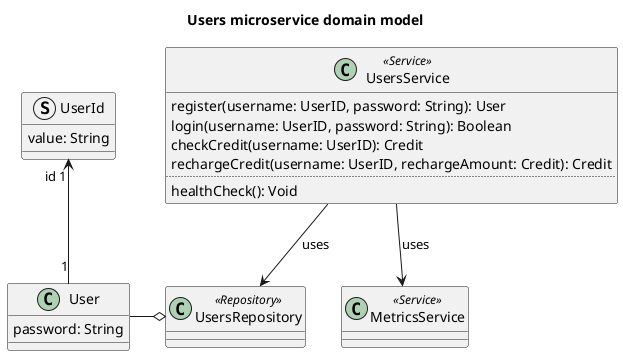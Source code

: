 @startuml users-microservice-domain-model

title Users microservice domain model

class User {
    password: String
}
struct UserId {
    value: String
}
User "1" -u-> "id 1" UserId

class UsersRepository <<Repository>>
UsersRepository o-l- User

class UsersService <<Service>> {
    register(username: UserID, password: String): User
    login(username: UserID, password: String): Boolean
    checkCredit(username: UserID): Credit
    rechargeCredit(username: UserID, rechargeAmount: Credit): Credit
    ..
    healthCheck(): Void
}

UsersService --> UsersRepository : "uses"

class MetricsService <<Service>>
UsersService --> MetricsService : "uses"

@enduml
